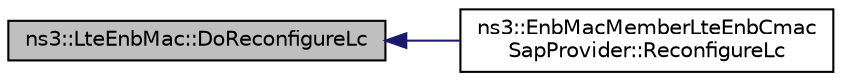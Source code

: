 digraph "ns3::LteEnbMac::DoReconfigureLc"
{
  edge [fontname="Helvetica",fontsize="10",labelfontname="Helvetica",labelfontsize="10"];
  node [fontname="Helvetica",fontsize="10",shape=record];
  rankdir="LR";
  Node1 [label="ns3::LteEnbMac::DoReconfigureLc",height=0.2,width=0.4,color="black", fillcolor="grey75", style="filled", fontcolor="black"];
  Node1 -> Node2 [dir="back",color="midnightblue",fontsize="10",style="solid"];
  Node2 [label="ns3::EnbMacMemberLteEnbCmac\lSapProvider::ReconfigureLc",height=0.2,width=0.4,color="black", fillcolor="white", style="filled",URL="$d6/d31/classns3_1_1EnbMacMemberLteEnbCmacSapProvider.html#acf09cf7c4dd3677a08ede89aac81b161"];
}
